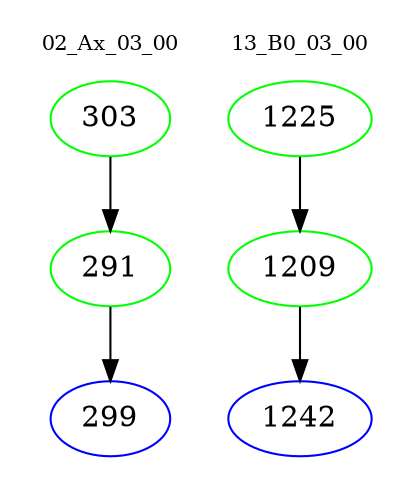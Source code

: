 digraph{
subgraph cluster_0 {
color = white
label = "02_Ax_03_00";
fontsize=10;
T0_303 [label="303", color="green"]
T0_303 -> T0_291 [color="black"]
T0_291 [label="291", color="green"]
T0_291 -> T0_299 [color="black"]
T0_299 [label="299", color="blue"]
}
subgraph cluster_1 {
color = white
label = "13_B0_03_00";
fontsize=10;
T1_1225 [label="1225", color="green"]
T1_1225 -> T1_1209 [color="black"]
T1_1209 [label="1209", color="green"]
T1_1209 -> T1_1242 [color="black"]
T1_1242 [label="1242", color="blue"]
}
}
